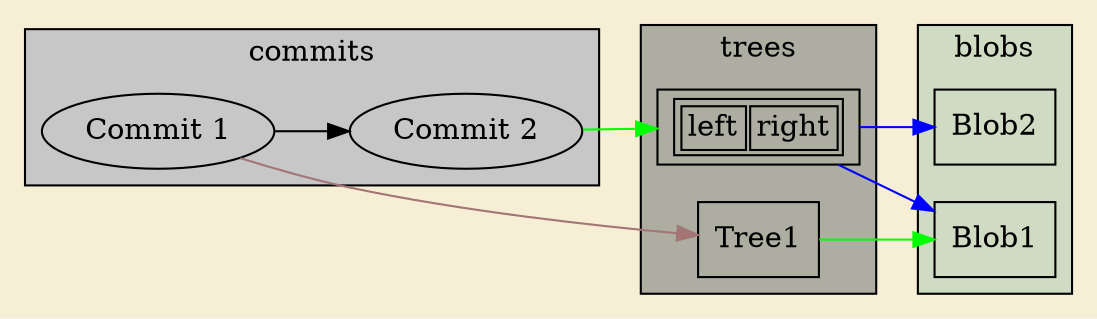 // Eg er stor
digraph trond {
	bgcolor="#f7edd2ed" rankdir=LR
	subgraph cluster_commit {
		fillcolor="#c7c7c7" label=commits style=filled
		C1 [label="Commit 1"]
		C2 [label="Commit 2"]
	}
	subgraph cluster_tree {
		node [shape=box]
		fillcolor="#adada1" label=trees style=filled
		T1 [label=Tree1]
		T2 [label=<<TABLE>
 <TR>
   <TD>left</TD>
   <TD>right</TD>
 </TR>
</TABLE>>]
	}
	subgraph cluster_blob {
		node [shape=box]
		fillcolor="#cfdbc3" label=blobs style=filled
		B1 [label=Blob1]
		B2 [label=Blob2]
	}
	C1 -> C2
	C1 -> T1 [color="#a37575"]
	C2 -> T2 [color=green]
	T1 -> B1 [color=green]
	T2 -> B1 [color=blue]
	T2 -> B2 [color=blue]
}
